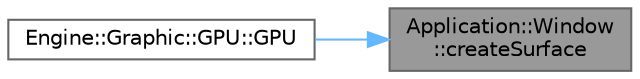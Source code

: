 digraph "Application::Window::createSurface"
{
 // LATEX_PDF_SIZE
  bgcolor="transparent";
  edge [fontname=Helvetica,fontsize=10,labelfontname=Helvetica,labelfontsize=10];
  node [fontname=Helvetica,fontsize=10,shape=box,height=0.2,width=0.4];
  rankdir="RL";
  Node1 [id="Node000001",label="Application::Window\l::createSurface",height=0.2,width=0.4,color="gray40", fillcolor="grey60", style="filled", fontcolor="black",tooltip="Crea la superficie Vulkan de la ventana."];
  Node1 -> Node2 [id="edge1_Node000001_Node000002",dir="back",color="steelblue1",style="solid",tooltip=" "];
  Node2 [id="Node000002",label="Engine::Graphic::GPU::GPU",height=0.2,width=0.4,color="grey40", fillcolor="white", style="filled",URL="$class_engine_1_1_graphic_1_1_g_p_u.html#af370c559259e7acaa5ad8a158c4212ea",tooltip="Constructor que inicializa la GPU con la ventana especificada."];
}
